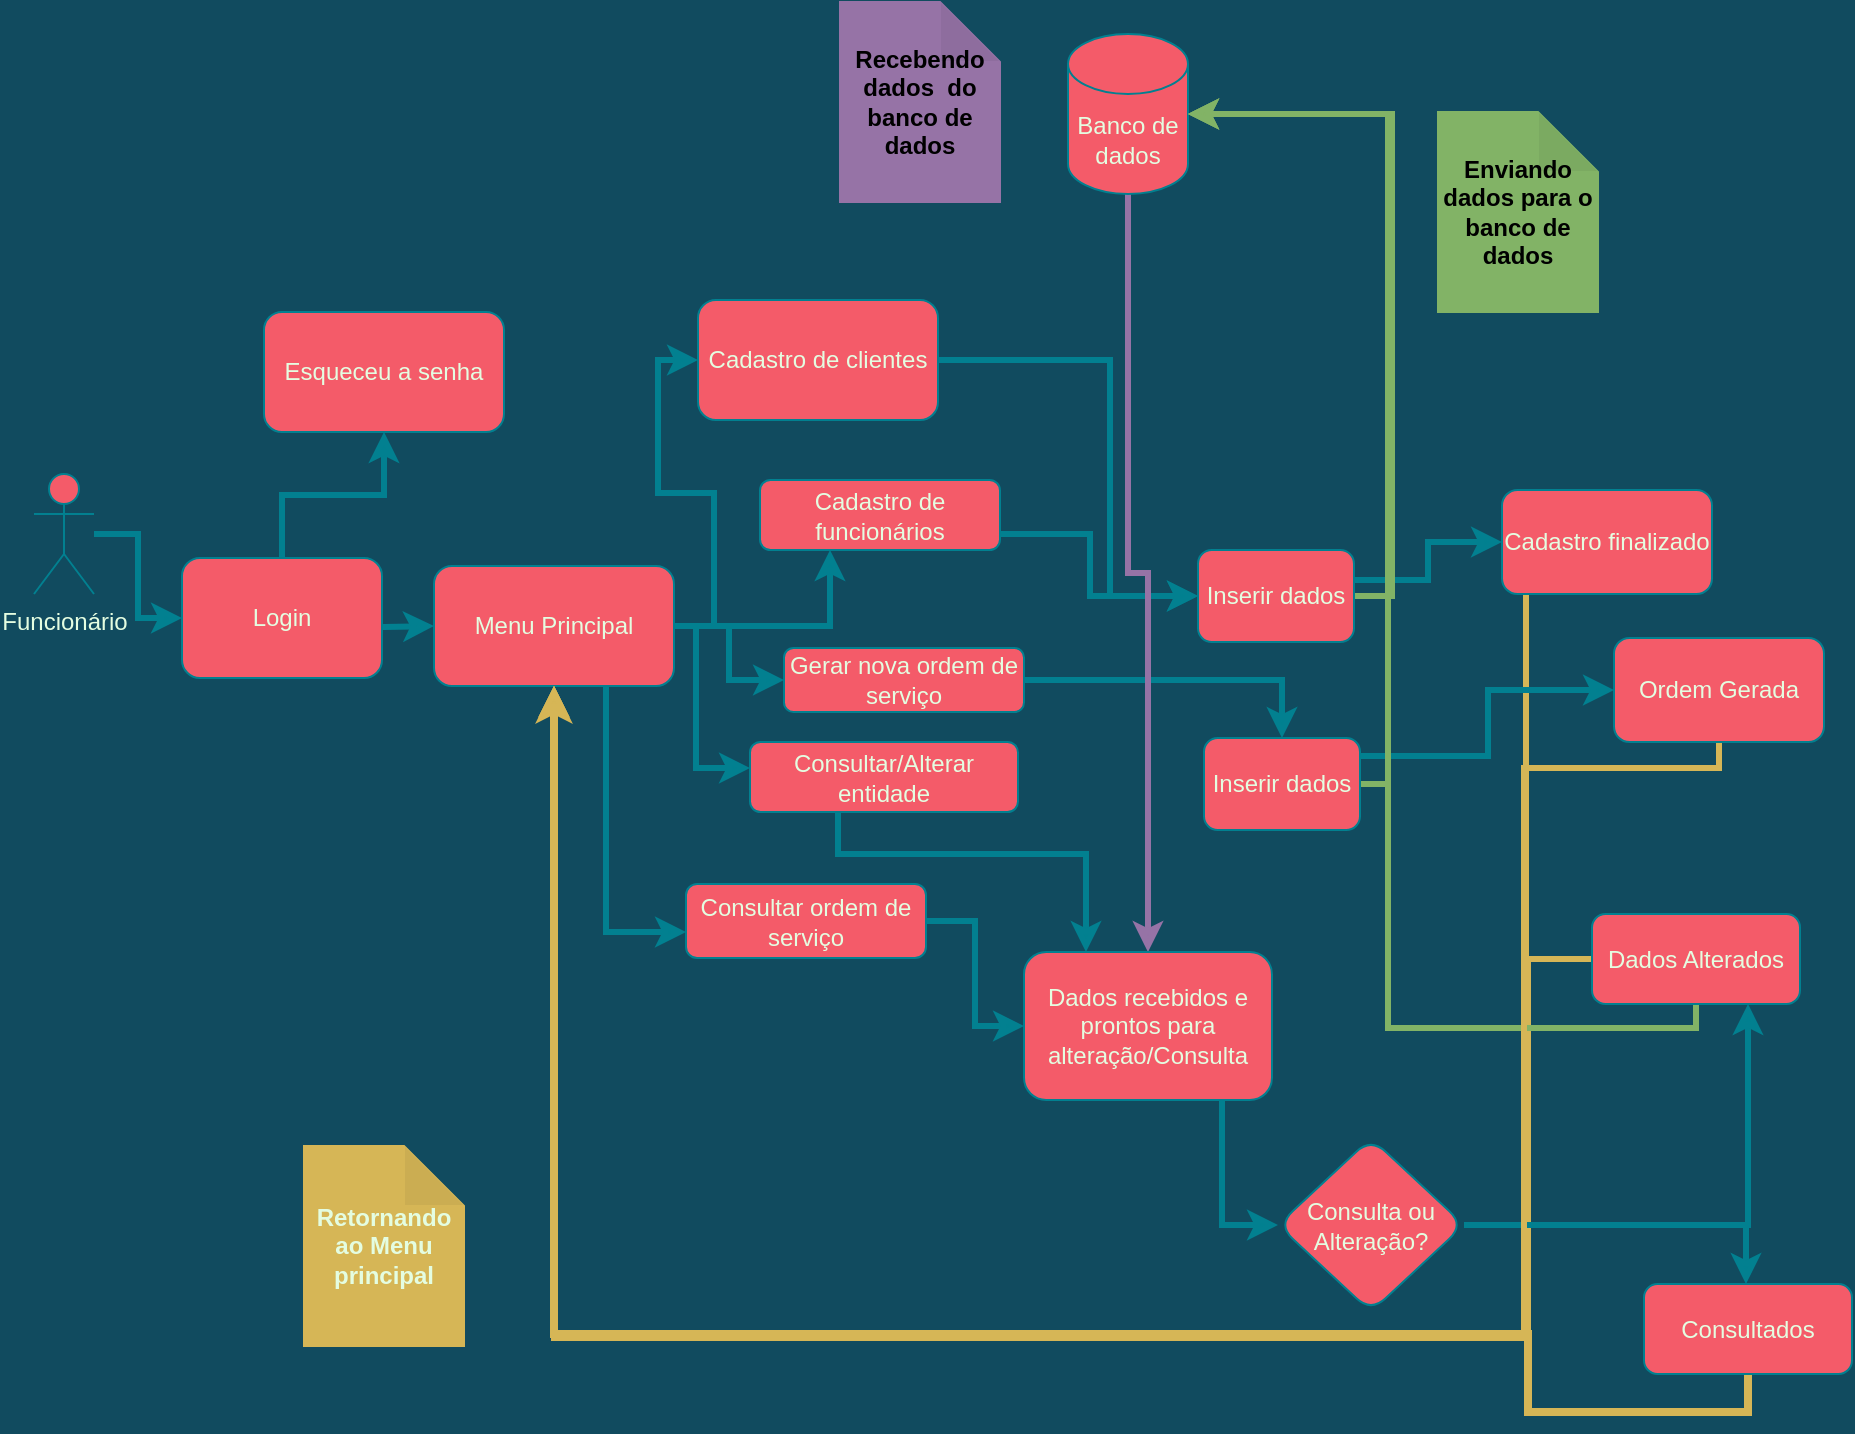 <mxfile version="20.4.0" type="device"><diagram id="hl9wAmxOQwdxKsNEOTiM" name="Página-1"><mxGraphModel dx="1422" dy="762" grid="0" gridSize="10" guides="1" tooltips="1" connect="1" arrows="1" fold="1" page="1" pageScale="1" pageWidth="827" pageHeight="1169" background="#114B5F" math="0" shadow="0"><root><mxCell id="0"/><mxCell id="1" parent="0"/><mxCell id="lva0gWJ17eT48sf6MSUI-4" value="" style="edgeStyle=orthogonalEdgeStyle;rounded=0;orthogonalLoop=1;jettySize=auto;html=1;labelBackgroundColor=#114B5F;strokeColor=#028090;fontColor=#E4FDE1;strokeWidth=3;" parent="1" target="lva0gWJ17eT48sf6MSUI-3" edge="1"><mxGeometry relative="1" as="geometry"><mxPoint x="171" y="422" as="sourcePoint"/></mxGeometry></mxCell><mxCell id="lva0gWJ17eT48sf6MSUI-9" value="" style="edgeStyle=orthogonalEdgeStyle;rounded=0;orthogonalLoop=1;jettySize=auto;html=1;labelBackgroundColor=#114B5F;strokeColor=#028090;fontColor=#E4FDE1;strokeWidth=3;" parent="1" source="lva0gWJ17eT48sf6MSUI-1" target="lva0gWJ17eT48sf6MSUI-8" edge="1"><mxGeometry relative="1" as="geometry"/></mxCell><mxCell id="lva0gWJ17eT48sf6MSUI-1" value="Login" style="rounded=1;whiteSpace=wrap;html=1;fillColor=#F45B69;strokeColor=#028090;fontColor=#E4FDE1;" parent="1" vertex="1"><mxGeometry x="96" y="388" width="100" height="60" as="geometry"/></mxCell><mxCell id="lva0gWJ17eT48sf6MSUI-11" value="" style="edgeStyle=orthogonalEdgeStyle;rounded=0;orthogonalLoop=1;jettySize=auto;html=1;entryX=0;entryY=0.5;entryDx=0;entryDy=0;labelBackgroundColor=#114B5F;strokeColor=#028090;fontColor=#E4FDE1;strokeWidth=3;" parent="1" source="lva0gWJ17eT48sf6MSUI-3" target="lva0gWJ17eT48sf6MSUI-10" edge="1"><mxGeometry relative="1" as="geometry"/></mxCell><mxCell id="lva0gWJ17eT48sf6MSUI-13" style="edgeStyle=orthogonalEdgeStyle;rounded=0;orthogonalLoop=1;jettySize=auto;html=1;labelBackgroundColor=#114B5F;strokeColor=#028090;fontColor=#E4FDE1;strokeWidth=3;" parent="1" source="lva0gWJ17eT48sf6MSUI-3" target="lva0gWJ17eT48sf6MSUI-12" edge="1"><mxGeometry relative="1" as="geometry"><mxPoint x="329" y="594" as="targetPoint"/><Array as="points"><mxPoint x="308" y="575"/></Array></mxGeometry></mxCell><mxCell id="lva0gWJ17eT48sf6MSUI-16" value="" style="edgeStyle=orthogonalEdgeStyle;rounded=0;orthogonalLoop=1;jettySize=auto;html=1;entryX=0;entryY=0.5;entryDx=0;entryDy=0;labelBackgroundColor=#114B5F;strokeColor=#028090;fontColor=#E4FDE1;strokeWidth=3;" parent="1" source="lva0gWJ17eT48sf6MSUI-3" target="lva0gWJ17eT48sf6MSUI-15" edge="1"><mxGeometry relative="1" as="geometry"/></mxCell><mxCell id="lva0gWJ17eT48sf6MSUI-18" value="" style="edgeStyle=orthogonalEdgeStyle;rounded=0;orthogonalLoop=1;jettySize=auto;html=1;labelBackgroundColor=#114B5F;strokeColor=#028090;fontColor=#E4FDE1;strokeWidth=3;" parent="1" source="lva0gWJ17eT48sf6MSUI-3" target="lva0gWJ17eT48sf6MSUI-17" edge="1"><mxGeometry relative="1" as="geometry"><Array as="points"><mxPoint x="420" y="422"/></Array></mxGeometry></mxCell><mxCell id="A1WRGeU_eNMMsKlR90oJ-2" style="edgeStyle=orthogonalEdgeStyle;rounded=0;orthogonalLoop=1;jettySize=auto;html=1;strokeWidth=3;strokeColor=#028090;" parent="1" source="lva0gWJ17eT48sf6MSUI-3" target="A1WRGeU_eNMMsKlR90oJ-1" edge="1"><mxGeometry relative="1" as="geometry"><Array as="points"><mxPoint x="353" y="422"/><mxPoint x="353" y="493"/></Array></mxGeometry></mxCell><mxCell id="lva0gWJ17eT48sf6MSUI-3" value="Menu Principal" style="whiteSpace=wrap;html=1;rounded=1;fillColor=#F45B69;strokeColor=#028090;fontColor=#E4FDE1;" parent="1" vertex="1"><mxGeometry x="222" y="392" width="120" height="60" as="geometry"/></mxCell><mxCell id="lva0gWJ17eT48sf6MSUI-8" value="Esqueceu a senha" style="whiteSpace=wrap;html=1;rounded=1;fillColor=#F45B69;strokeColor=#028090;fontColor=#E4FDE1;" parent="1" vertex="1"><mxGeometry x="137" y="265" width="120" height="60" as="geometry"/></mxCell><mxCell id="hz3pMKMGz7GGl6UC8W9d-22" style="edgeStyle=orthogonalEdgeStyle;rounded=0;orthogonalLoop=1;jettySize=auto;html=1;strokeColor=#028090;fontColor=#E4FDE1;fillColor=#F45B69;strokeWidth=3;" parent="1" source="lva0gWJ17eT48sf6MSUI-10" target="hz3pMKMGz7GGl6UC8W9d-21" edge="1"><mxGeometry relative="1" as="geometry"/></mxCell><mxCell id="lva0gWJ17eT48sf6MSUI-10" value="Gerar nova ordem de serviço" style="whiteSpace=wrap;html=1;rounded=1;fillColor=#F45B69;strokeColor=#028090;fontColor=#E4FDE1;" parent="1" vertex="1"><mxGeometry x="397" y="433" width="120" height="32" as="geometry"/></mxCell><mxCell id="hz3pMKMGz7GGl6UC8W9d-24" style="edgeStyle=orthogonalEdgeStyle;rounded=0;orthogonalLoop=1;jettySize=auto;html=1;strokeColor=#028090;fontColor=#E4FDE1;fillColor=#F45B69;strokeWidth=3;" parent="1" source="lva0gWJ17eT48sf6MSUI-12" target="hz3pMKMGz7GGl6UC8W9d-23" edge="1"><mxGeometry relative="1" as="geometry"/></mxCell><mxCell id="lva0gWJ17eT48sf6MSUI-12" value="Consultar ordem de serviço" style="whiteSpace=wrap;html=1;rounded=1;fillColor=#F45B69;strokeColor=#028090;fontColor=#E4FDE1;" parent="1" vertex="1"><mxGeometry x="348" y="551" width="120" height="37" as="geometry"/></mxCell><mxCell id="hz3pMKMGz7GGl6UC8W9d-6" value="" style="edgeStyle=orthogonalEdgeStyle;rounded=0;orthogonalLoop=1;jettySize=auto;html=1;strokeColor=#028090;fontColor=#E4FDE1;fillColor=#F45B69;strokeWidth=3;" parent="1" source="lva0gWJ17eT48sf6MSUI-15" target="hz3pMKMGz7GGl6UC8W9d-5" edge="1"><mxGeometry relative="1" as="geometry"><Array as="points"><mxPoint x="560" y="289"/><mxPoint x="560" y="407"/></Array></mxGeometry></mxCell><mxCell id="lva0gWJ17eT48sf6MSUI-15" value="Cadastro de clientes" style="whiteSpace=wrap;html=1;rounded=1;fillColor=#F45B69;strokeColor=#028090;fontColor=#E4FDE1;" parent="1" vertex="1"><mxGeometry x="354" y="259" width="120" height="60" as="geometry"/></mxCell><mxCell id="hz3pMKMGz7GGl6UC8W9d-16" style="edgeStyle=orthogonalEdgeStyle;rounded=0;orthogonalLoop=1;jettySize=auto;html=1;strokeColor=#028090;fontColor=#E4FDE1;fillColor=#F45B69;strokeWidth=3;" parent="1" source="lva0gWJ17eT48sf6MSUI-17" target="hz3pMKMGz7GGl6UC8W9d-5" edge="1"><mxGeometry relative="1" as="geometry"><mxPoint x="568" y="418" as="targetPoint"/><Array as="points"><mxPoint x="550" y="376"/><mxPoint x="550" y="407"/></Array></mxGeometry></mxCell><mxCell id="lva0gWJ17eT48sf6MSUI-17" value="Cadastro de funcionários" style="whiteSpace=wrap;html=1;rounded=1;fillColor=#F45B69;strokeColor=#028090;fontColor=#E4FDE1;" parent="1" vertex="1"><mxGeometry x="385" y="349" width="120" height="35" as="geometry"/></mxCell><mxCell id="hz3pMKMGz7GGl6UC8W9d-45" style="edgeStyle=orthogonalEdgeStyle;rounded=0;orthogonalLoop=1;jettySize=auto;html=1;strokeColor=#9673a6;strokeWidth=3;fontColor=#E4FDE1;fillColor=#e1d5e7;" parent="1" source="hz3pMKMGz7GGl6UC8W9d-1" target="hz3pMKMGz7GGl6UC8W9d-23" edge="1"><mxGeometry relative="1" as="geometry"/></mxCell><mxCell id="hz3pMKMGz7GGl6UC8W9d-1" value="Banco de dados" style="shape=cylinder3;whiteSpace=wrap;html=1;boundedLbl=1;backgroundOutline=1;size=15;fillColor=#F45B69;strokeColor=#028090;fontColor=#E4FDE1;" parent="1" vertex="1"><mxGeometry x="539" y="126" width="60" height="80" as="geometry"/></mxCell><mxCell id="hz3pMKMGz7GGl6UC8W9d-3" style="edgeStyle=orthogonalEdgeStyle;rounded=0;orthogonalLoop=1;jettySize=auto;html=1;entryX=0;entryY=0.5;entryDx=0;entryDy=0;strokeColor=#028090;fontColor=#E4FDE1;fillColor=#F45B69;strokeWidth=3;" parent="1" source="hz3pMKMGz7GGl6UC8W9d-2" target="lva0gWJ17eT48sf6MSUI-1" edge="1"><mxGeometry relative="1" as="geometry"/></mxCell><mxCell id="hz3pMKMGz7GGl6UC8W9d-2" value="Funcionário" style="shape=umlActor;verticalLabelPosition=bottom;verticalAlign=top;html=1;outlineConnect=0;strokeColor=#028090;fontColor=#E4FDE1;fillColor=#F45B69;" parent="1" vertex="1"><mxGeometry x="22" y="346" width="30" height="60" as="geometry"/></mxCell><mxCell id="hz3pMKMGz7GGl6UC8W9d-11" value="" style="edgeStyle=orthogonalEdgeStyle;rounded=0;orthogonalLoop=1;jettySize=auto;html=1;strokeColor=#028090;fontColor=#E4FDE1;fillColor=#F45B69;strokeWidth=3;" parent="1" source="hz3pMKMGz7GGl6UC8W9d-5" target="hz3pMKMGz7GGl6UC8W9d-10" edge="1"><mxGeometry relative="1" as="geometry"><Array as="points"><mxPoint x="719" y="399"/><mxPoint x="719" y="380"/></Array></mxGeometry></mxCell><mxCell id="hz3pMKMGz7GGl6UC8W9d-20" style="edgeStyle=orthogonalEdgeStyle;rounded=0;orthogonalLoop=1;jettySize=auto;html=1;strokeColor=#82b366;fontColor=#E4FDE1;fillColor=#d5e8d4;strokeWidth=3;" parent="1" source="hz3pMKMGz7GGl6UC8W9d-5" target="hz3pMKMGz7GGl6UC8W9d-1" edge="1"><mxGeometry relative="1" as="geometry"><Array as="points"><mxPoint x="701" y="407"/><mxPoint x="701" y="166"/></Array></mxGeometry></mxCell><mxCell id="hz3pMKMGz7GGl6UC8W9d-5" value="Inserir dados" style="whiteSpace=wrap;html=1;fillColor=#F45B69;strokeColor=#028090;fontColor=#E4FDE1;rounded=1;" parent="1" vertex="1"><mxGeometry x="604" y="384" width="78" height="46" as="geometry"/></mxCell><mxCell id="hz3pMKMGz7GGl6UC8W9d-19" style="edgeStyle=orthogonalEdgeStyle;rounded=0;orthogonalLoop=1;jettySize=auto;html=1;strokeColor=#d6b656;fontColor=#E4FDE1;fillColor=#fff2cc;strokeWidth=4;startArrow=none;" parent="1" source="hz3pMKMGz7GGl6UC8W9d-34" target="lva0gWJ17eT48sf6MSUI-3" edge="1"><mxGeometry relative="1" as="geometry"><Array as="points"><mxPoint x="769" y="815"/><mxPoint x="769" y="776"/><mxPoint x="282" y="776"/></Array></mxGeometry></mxCell><mxCell id="hz3pMKMGz7GGl6UC8W9d-36" style="edgeStyle=orthogonalEdgeStyle;rounded=0;orthogonalLoop=1;jettySize=auto;html=1;strokeColor=#d6b656;strokeWidth=3;fontColor=#E4FDE1;fillColor=#fff2cc;" parent="1" source="hz3pMKMGz7GGl6UC8W9d-10" target="lva0gWJ17eT48sf6MSUI-3" edge="1"><mxGeometry relative="1" as="geometry"><Array as="points"><mxPoint x="768" y="777"/><mxPoint x="282" y="777"/></Array></mxGeometry></mxCell><mxCell id="hz3pMKMGz7GGl6UC8W9d-10" value="Cadastro finalizado" style="whiteSpace=wrap;html=1;fillColor=#F45B69;strokeColor=#028090;fontColor=#E4FDE1;rounded=1;" parent="1" vertex="1"><mxGeometry x="756" y="354" width="105" height="52" as="geometry"/></mxCell><mxCell id="hz3pMKMGz7GGl6UC8W9d-40" style="edgeStyle=orthogonalEdgeStyle;rounded=0;orthogonalLoop=1;jettySize=auto;html=1;strokeColor=#028090;strokeWidth=3;fontColor=#E4FDE1;fillColor=#F45B69;" parent="1" source="hz3pMKMGz7GGl6UC8W9d-21" target="hz3pMKMGz7GGl6UC8W9d-43" edge="1"><mxGeometry relative="1" as="geometry"><Array as="points"><mxPoint x="749" y="487"/><mxPoint x="749" y="454"/></Array></mxGeometry></mxCell><mxCell id="hz3pMKMGz7GGl6UC8W9d-42" style="edgeStyle=orthogonalEdgeStyle;rounded=0;orthogonalLoop=1;jettySize=auto;html=1;strokeColor=#82b366;strokeWidth=3;fontColor=#E4FDE1;fillColor=#d5e8d4;" parent="1" source="hz3pMKMGz7GGl6UC8W9d-21" target="hz3pMKMGz7GGl6UC8W9d-1" edge="1"><mxGeometry relative="1" as="geometry"><Array as="points"><mxPoint x="699" y="501"/><mxPoint x="699" y="166"/></Array></mxGeometry></mxCell><mxCell id="hz3pMKMGz7GGl6UC8W9d-21" value="Inserir dados" style="whiteSpace=wrap;html=1;fillColor=#F45B69;strokeColor=#028090;fontColor=#E4FDE1;rounded=1;" parent="1" vertex="1"><mxGeometry x="607" y="478" width="78" height="46" as="geometry"/></mxCell><mxCell id="hz3pMKMGz7GGl6UC8W9d-33" value="" style="edgeStyle=orthogonalEdgeStyle;rounded=0;orthogonalLoop=1;jettySize=auto;html=1;strokeColor=#028090;strokeWidth=3;fontColor=#E4FDE1;fillColor=#F45B69;" parent="1" source="hz3pMKMGz7GGl6UC8W9d-23" target="hz3pMKMGz7GGl6UC8W9d-32" edge="1"><mxGeometry relative="1" as="geometry"><Array as="points"><mxPoint x="577" y="645"/><mxPoint x="616" y="645"/><mxPoint x="616" y="671"/></Array></mxGeometry></mxCell><mxCell id="hz3pMKMGz7GGl6UC8W9d-23" value="Dados recebidos e prontos para alteração/Consulta&lt;br&gt;" style="whiteSpace=wrap;html=1;fillColor=#F45B69;strokeColor=#028090;fontColor=#E4FDE1;rounded=1;" parent="1" vertex="1"><mxGeometry x="517" y="585" width="124" height="74" as="geometry"/></mxCell><mxCell id="hz3pMKMGz7GGl6UC8W9d-41" style="edgeStyle=orthogonalEdgeStyle;rounded=0;orthogonalLoop=1;jettySize=auto;html=1;strokeColor=#d6b656;strokeWidth=3;fontColor=#E4FDE1;fillColor=#fff2cc;" parent="1" source="hz3pMKMGz7GGl6UC8W9d-30" target="lva0gWJ17eT48sf6MSUI-3" edge="1"><mxGeometry relative="1" as="geometry"><Array as="points"><mxPoint x="769" y="776"/><mxPoint x="282" y="776"/></Array></mxGeometry></mxCell><mxCell id="hz3pMKMGz7GGl6UC8W9d-46" style="edgeStyle=orthogonalEdgeStyle;rounded=0;orthogonalLoop=1;jettySize=auto;html=1;strokeColor=#82b366;strokeWidth=3;fontColor=#E4FDE1;fillColor=#d5e8d4;" parent="1" source="hz3pMKMGz7GGl6UC8W9d-30" target="hz3pMKMGz7GGl6UC8W9d-1" edge="1"><mxGeometry relative="1" as="geometry"><Array as="points"><mxPoint x="699" y="623"/><mxPoint x="699" y="166"/></Array></mxGeometry></mxCell><mxCell id="hz3pMKMGz7GGl6UC8W9d-38" style="edgeStyle=orthogonalEdgeStyle;rounded=0;orthogonalLoop=1;jettySize=auto;html=1;entryX=0.75;entryY=1;entryDx=0;entryDy=0;strokeColor=#028090;strokeWidth=3;fontColor=#E4FDE1;fillColor=#F45B69;exitX=1;exitY=0.5;exitDx=0;exitDy=0;" parent="1" source="hz3pMKMGz7GGl6UC8W9d-32" target="hz3pMKMGz7GGl6UC8W9d-30" edge="1"><mxGeometry relative="1" as="geometry"><Array as="points"/></mxGeometry></mxCell><mxCell id="A1WRGeU_eNMMsKlR90oJ-4" style="edgeStyle=orthogonalEdgeStyle;rounded=0;orthogonalLoop=1;jettySize=auto;html=1;strokeColor=#028090;strokeWidth=3;" parent="1" source="hz3pMKMGz7GGl6UC8W9d-32" target="hz3pMKMGz7GGl6UC8W9d-34" edge="1"><mxGeometry relative="1" as="geometry"><Array as="points"><mxPoint x="878" y="722"/></Array></mxGeometry></mxCell><mxCell id="hz3pMKMGz7GGl6UC8W9d-32" value="Consulta ou Alteração?" style="rhombus;whiteSpace=wrap;html=1;fillColor=#F45B69;strokeColor=#028090;fontColor=#E4FDE1;rounded=1;" parent="1" vertex="1"><mxGeometry x="644" y="678" width="93" height="87" as="geometry"/></mxCell><mxCell id="hz3pMKMGz7GGl6UC8W9d-47" style="edgeStyle=orthogonalEdgeStyle;rounded=0;orthogonalLoop=1;jettySize=auto;html=1;strokeColor=#d6b656;strokeWidth=3;fontColor=#E4FDE1;fillColor=#fff2cc;" parent="1" source="hz3pMKMGz7GGl6UC8W9d-43" target="lva0gWJ17eT48sf6MSUI-3" edge="1"><mxGeometry relative="1" as="geometry"><Array as="points"><mxPoint x="865" y="493"/><mxPoint x="767" y="493"/><mxPoint x="767" y="778"/><mxPoint x="282" y="778"/></Array></mxGeometry></mxCell><mxCell id="hz3pMKMGz7GGl6UC8W9d-43" value="Ordem Gerada" style="whiteSpace=wrap;html=1;fillColor=#F45B69;strokeColor=#028090;fontColor=#E4FDE1;rounded=1;" parent="1" vertex="1"><mxGeometry x="812" y="428" width="105" height="52" as="geometry"/></mxCell><mxCell id="hz3pMKMGz7GGl6UC8W9d-34" value="Consultados" style="whiteSpace=wrap;html=1;fillColor=#F45B69;strokeColor=#028090;fontColor=#E4FDE1;rounded=1;" parent="1" vertex="1"><mxGeometry x="827" y="751" width="104" height="45" as="geometry"/></mxCell><mxCell id="hz3pMKMGz7GGl6UC8W9d-30" value="Dados Alterados" style="whiteSpace=wrap;html=1;fillColor=#F45B69;strokeColor=#028090;fontColor=#E4FDE1;rounded=1;" parent="1" vertex="1"><mxGeometry x="801" y="566" width="104" height="45" as="geometry"/></mxCell><mxCell id="hz3pMKMGz7GGl6UC8W9d-48" value="&lt;b&gt;Retornando ao Menu principal&lt;/b&gt;" style="shape=note;whiteSpace=wrap;html=1;backgroundOutline=1;darkOpacity=0.05;strokeColor=#D6B656;fontColor=#E4FDE1;fillColor=#D6B656;" parent="1" vertex="1"><mxGeometry x="157" y="682" width="80" height="100" as="geometry"/></mxCell><mxCell id="hz3pMKMGz7GGl6UC8W9d-50" value="&lt;b&gt;Enviando dados para o banco de dados&lt;/b&gt;" style="shape=note;whiteSpace=wrap;html=1;backgroundOutline=1;darkOpacity=0.05;strokeColor=#82B366;fillColor=#82B366;" parent="1" vertex="1"><mxGeometry x="724" y="165" width="80" height="100" as="geometry"/></mxCell><mxCell id="hz3pMKMGz7GGl6UC8W9d-51" value="&lt;b&gt;Recebendo dados&amp;nbsp; do banco de dados&lt;/b&gt;" style="shape=note;whiteSpace=wrap;html=1;backgroundOutline=1;darkOpacity=0.05;strokeColor=#9673A6;fillColor=#9673A6;" parent="1" vertex="1"><mxGeometry x="425" y="110" width="80" height="100" as="geometry"/></mxCell><mxCell id="A1WRGeU_eNMMsKlR90oJ-3" style="edgeStyle=orthogonalEdgeStyle;rounded=0;orthogonalLoop=1;jettySize=auto;html=1;strokeColor=#028090;strokeWidth=3;" parent="1" source="A1WRGeU_eNMMsKlR90oJ-1" target="hz3pMKMGz7GGl6UC8W9d-23" edge="1"><mxGeometry relative="1" as="geometry"><Array as="points"><mxPoint x="424" y="536"/><mxPoint x="548" y="536"/></Array></mxGeometry></mxCell><mxCell id="A1WRGeU_eNMMsKlR90oJ-1" value="Consultar/Alterar entidade" style="whiteSpace=wrap;html=1;rounded=1;fillColor=#F45B69;strokeColor=#028090;fontColor=#E4FDE1;" parent="1" vertex="1"><mxGeometry x="380" y="480" width="134" height="35" as="geometry"/></mxCell></root></mxGraphModel></diagram></mxfile>